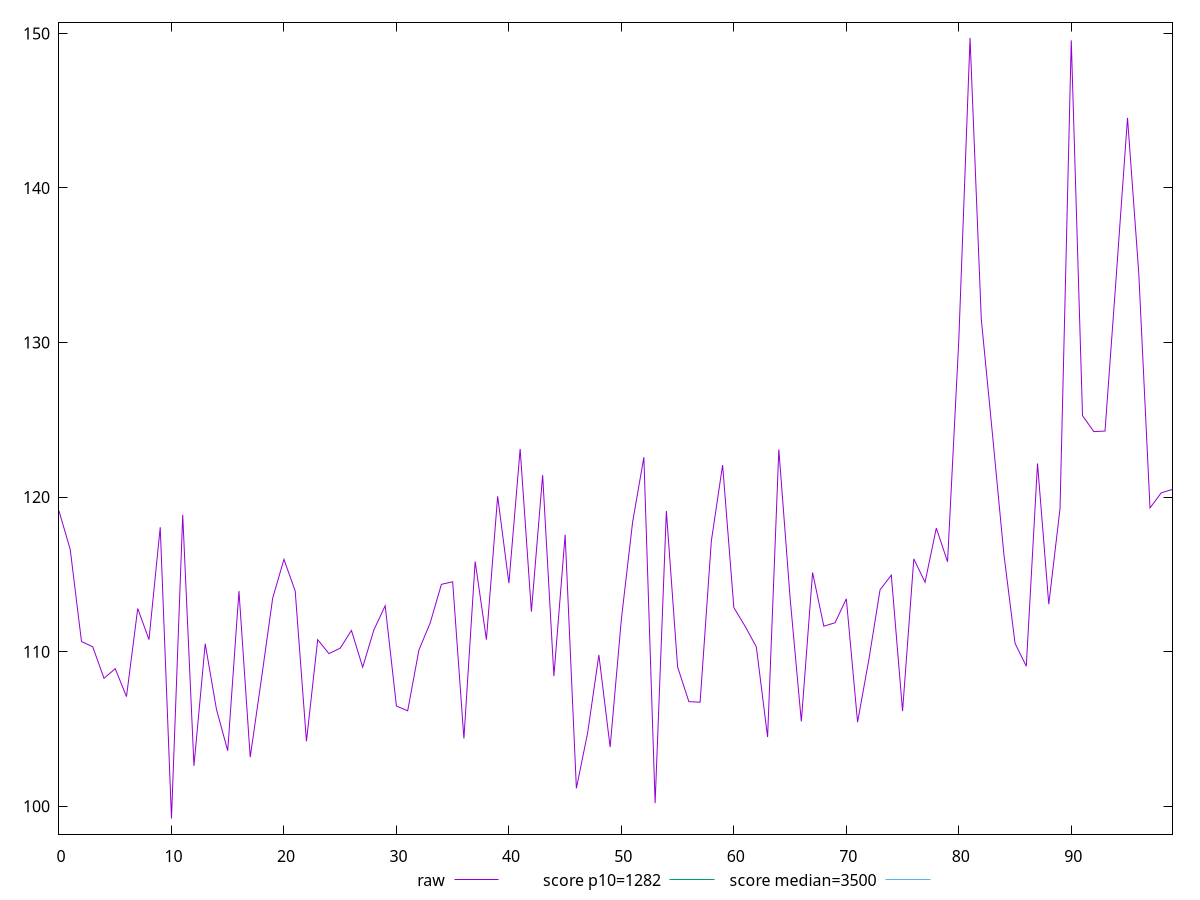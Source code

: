 reset

$raw <<EOF
0 119.10399999999997
1 116.60399999999998
2 110.65199999999999
3 110.31199999999998
4 108.27599999999997
5 108.89599999999999
6 107.09199999999998
7 112.792
8 110.77999999999999
9 118.048
10 99.20399999999998
11 118.84799999999997
12 102.612
13 110.50799999999998
14 106.268
15 103.58799999999997
16 113.91599999999997
17 103.172
18 108.25199999999998
19 113.46799999999999
20 115.97199999999998
21 113.91999999999996
22 104.19999999999996
23 110.77599999999997
24 109.87199999999999
25 110.22399999999999
26 111.37199999999999
27 108.996
28 111.41199999999998
29 112.97199999999998
30 106.47999999999996
31 106.17199999999997
32 110.108
33 111.85199999999999
34 114.356
35 114.52
36 104.37999999999997
37 115.832
38 110.77999999999994
39 120.05199999999999
40 114.42799999999998
41 123.11199999999995
42 112.58799999999998
43 121.41999999999997
44 108.41999999999999
45 117.564
46 101.15599999999998
47 104.74
48 109.78799999999998
49 103.82399999999996
50 112.10399999999997
51 118.38399999999999
52 122.58399999999999
53 100.19999999999999
54 119.09599999999999
55 109.00799999999998
56 106.76799999999997
57 106.72799999999998
58 117.15999999999997
59 122.07199999999997
60 112.85199999999999
61 111.64399999999996
62 110.30799999999999
63 104.47599999999997
64 123.08399999999995
65 113.47999999999998
66 105.48399999999997
67 115.11999999999996
68 111.64799999999997
69 111.87199999999999
70 113.42
71 105.44
72 109.46799999999996
73 114.00399999999996
74 114.95200000000003
75 106.15599999999998
76 116
77 114.49199999999998
78 117.99199999999996
79 115.81599999999999
80 130.15599999999998
81 149.7079999999999
82 131.50799999999998
83 124.01599999999998
84 116.35999999999999
85 110.53999999999996
86 109.056
87 122.17199999999997
88 113.06799999999996
89 119.25199999999997
90 149.54799999999992
91 125.26799999999999
92 124.23599999999998
93 124.27199999999999
94 134.30400000000003
95 144.532
96 134.504
97 119.29999999999995
98 120.27600000000001
99 120.5
EOF

set key outside below
set xrange [0:99]
set yrange [98.19391999999998:150.7180799999999]
set trange [98.19391999999998:150.7180799999999]
set terminal svg size 640, 500 enhanced background rgb 'white'
set output "report_00012_2021-02-09T11:01:39.952Z/bootup-time/samples/pages+cached+noadtech+nomedia/raw/values.svg"

plot $raw title "raw" with line, \
     1282 title "score p10=1282", \
     3500 title "score median=3500"

reset
